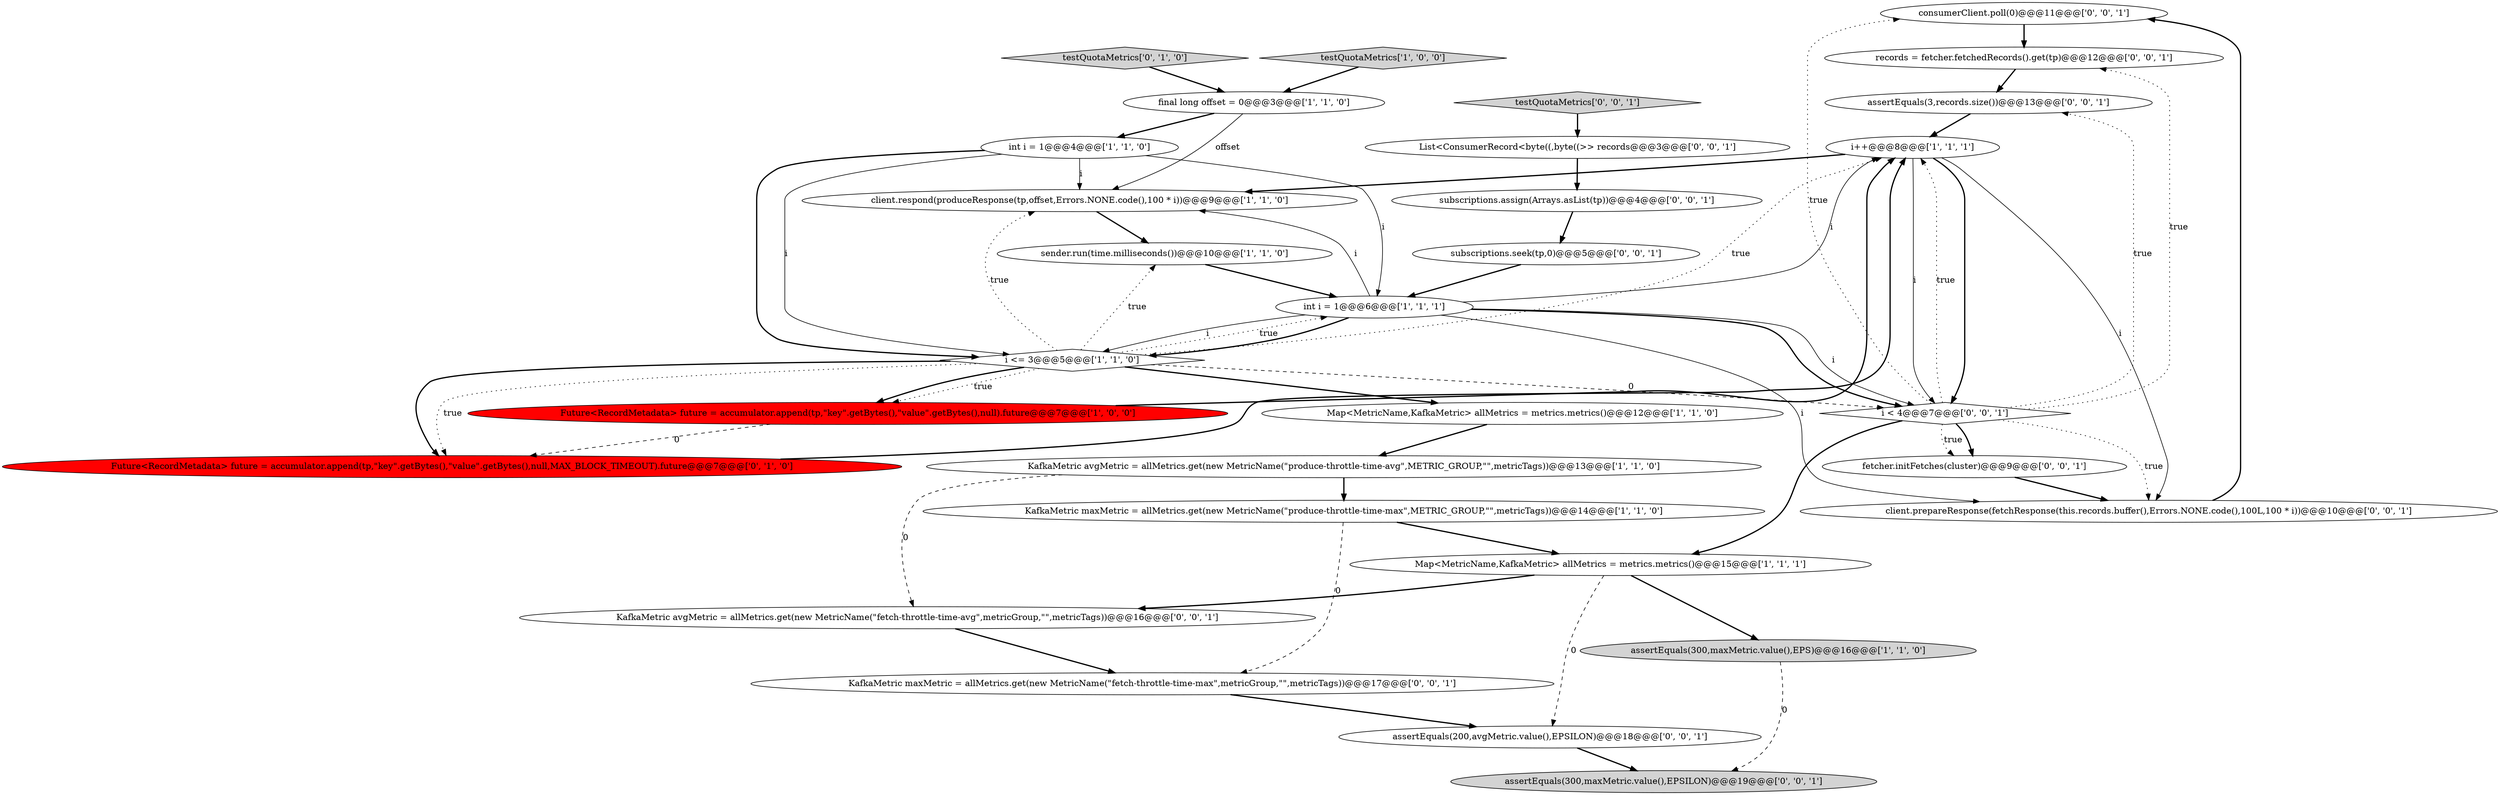 digraph {
18 [style = filled, label = "consumerClient.poll(0)@@@11@@@['0', '0', '1']", fillcolor = white, shape = ellipse image = "AAA0AAABBB3BBB"];
9 [style = filled, label = "Future<RecordMetadata> future = accumulator.append(tp,\"key\".getBytes(),\"value\".getBytes(),null).future@@@7@@@['1', '0', '0']", fillcolor = red, shape = ellipse image = "AAA1AAABBB1BBB"];
10 [style = filled, label = "KafkaMetric avgMetric = allMetrics.get(new MetricName(\"produce-throttle-time-avg\",METRIC_GROUP,\"\",metricTags))@@@13@@@['1', '1', '0']", fillcolor = white, shape = ellipse image = "AAA0AAABBB1BBB"];
26 [style = filled, label = "testQuotaMetrics['0', '0', '1']", fillcolor = lightgray, shape = diamond image = "AAA0AAABBB3BBB"];
28 [style = filled, label = "KafkaMetric maxMetric = allMetrics.get(new MetricName(\"fetch-throttle-time-max\",metricGroup,\"\",metricTags))@@@17@@@['0', '0', '1']", fillcolor = white, shape = ellipse image = "AAA0AAABBB3BBB"];
13 [style = filled, label = "assertEquals(300,maxMetric.value(),EPS)@@@16@@@['1', '1', '0']", fillcolor = lightgray, shape = ellipse image = "AAA0AAABBB1BBB"];
12 [style = filled, label = "Map<MetricName,KafkaMetric> allMetrics = metrics.metrics()@@@15@@@['1', '1', '1']", fillcolor = white, shape = ellipse image = "AAA0AAABBB1BBB"];
8 [style = filled, label = "Map<MetricName,KafkaMetric> allMetrics = metrics.metrics()@@@12@@@['1', '1', '0']", fillcolor = white, shape = ellipse image = "AAA0AAABBB1BBB"];
20 [style = filled, label = "fetcher.initFetches(cluster)@@@9@@@['0', '0', '1']", fillcolor = white, shape = ellipse image = "AAA0AAABBB3BBB"];
22 [style = filled, label = "assertEquals(3,records.size())@@@13@@@['0', '0', '1']", fillcolor = white, shape = ellipse image = "AAA0AAABBB3BBB"];
3 [style = filled, label = "int i = 1@@@4@@@['1', '1', '0']", fillcolor = white, shape = ellipse image = "AAA0AAABBB1BBB"];
2 [style = filled, label = "KafkaMetric maxMetric = allMetrics.get(new MetricName(\"produce-throttle-time-max\",METRIC_GROUP,\"\",metricTags))@@@14@@@['1', '1', '0']", fillcolor = white, shape = ellipse image = "AAA0AAABBB1BBB"];
23 [style = filled, label = "assertEquals(300,maxMetric.value(),EPSILON)@@@19@@@['0', '0', '1']", fillcolor = lightgray, shape = ellipse image = "AAA0AAABBB3BBB"];
16 [style = filled, label = "client.prepareResponse(fetchResponse(this.records.buffer(),Errors.NONE.code(),100L,100 * i))@@@10@@@['0', '0', '1']", fillcolor = white, shape = ellipse image = "AAA0AAABBB3BBB"];
11 [style = filled, label = "i <= 3@@@5@@@['1', '1', '0']", fillcolor = white, shape = diamond image = "AAA0AAABBB1BBB"];
25 [style = filled, label = "assertEquals(200,avgMetric.value(),EPSILON)@@@18@@@['0', '0', '1']", fillcolor = white, shape = ellipse image = "AAA0AAABBB3BBB"];
7 [style = filled, label = "int i = 1@@@6@@@['1', '1', '1']", fillcolor = white, shape = ellipse image = "AAA0AAABBB1BBB"];
29 [style = filled, label = "subscriptions.assign(Arrays.asList(tp))@@@4@@@['0', '0', '1']", fillcolor = white, shape = ellipse image = "AAA0AAABBB3BBB"];
24 [style = filled, label = "i < 4@@@7@@@['0', '0', '1']", fillcolor = white, shape = diamond image = "AAA0AAABBB3BBB"];
5 [style = filled, label = "client.respond(produceResponse(tp,offset,Errors.NONE.code(),100 * i))@@@9@@@['1', '1', '0']", fillcolor = white, shape = ellipse image = "AAA0AAABBB1BBB"];
15 [style = filled, label = "testQuotaMetrics['0', '1', '0']", fillcolor = lightgray, shape = diamond image = "AAA0AAABBB2BBB"];
27 [style = filled, label = "records = fetcher.fetchedRecords().get(tp)@@@12@@@['0', '0', '1']", fillcolor = white, shape = ellipse image = "AAA0AAABBB3BBB"];
1 [style = filled, label = "i++@@@8@@@['1', '1', '1']", fillcolor = white, shape = ellipse image = "AAA0AAABBB1BBB"];
21 [style = filled, label = "List<ConsumerRecord<byte((,byte((>> records@@@3@@@['0', '0', '1']", fillcolor = white, shape = ellipse image = "AAA0AAABBB3BBB"];
0 [style = filled, label = "final long offset = 0@@@3@@@['1', '1', '0']", fillcolor = white, shape = ellipse image = "AAA0AAABBB1BBB"];
19 [style = filled, label = "KafkaMetric avgMetric = allMetrics.get(new MetricName(\"fetch-throttle-time-avg\",metricGroup,\"\",metricTags))@@@16@@@['0', '0', '1']", fillcolor = white, shape = ellipse image = "AAA0AAABBB3BBB"];
14 [style = filled, label = "Future<RecordMetadata> future = accumulator.append(tp,\"key\".getBytes(),\"value\".getBytes(),null,MAX_BLOCK_TIMEOUT).future@@@7@@@['0', '1', '0']", fillcolor = red, shape = ellipse image = "AAA1AAABBB2BBB"];
4 [style = filled, label = "sender.run(time.milliseconds())@@@10@@@['1', '1', '0']", fillcolor = white, shape = ellipse image = "AAA0AAABBB1BBB"];
6 [style = filled, label = "testQuotaMetrics['1', '0', '0']", fillcolor = lightgray, shape = diamond image = "AAA0AAABBB1BBB"];
17 [style = filled, label = "subscriptions.seek(tp,0)@@@5@@@['0', '0', '1']", fillcolor = white, shape = ellipse image = "AAA0AAABBB3BBB"];
1->5 [style = bold, label=""];
0->3 [style = bold, label=""];
11->7 [style = dotted, label="true"];
8->10 [style = bold, label=""];
24->1 [style = dotted, label="true"];
24->12 [style = bold, label=""];
7->11 [style = bold, label=""];
29->17 [style = bold, label=""];
16->18 [style = bold, label=""];
1->24 [style = solid, label="i"];
11->14 [style = bold, label=""];
3->5 [style = solid, label="i"];
25->23 [style = bold, label=""];
10->19 [style = dashed, label="0"];
11->1 [style = dotted, label="true"];
7->1 [style = solid, label="i"];
3->7 [style = solid, label="i"];
11->14 [style = dotted, label="true"];
3->11 [style = bold, label=""];
24->18 [style = dotted, label="true"];
11->9 [style = dotted, label="true"];
11->5 [style = dotted, label="true"];
6->0 [style = bold, label=""];
7->24 [style = solid, label="i"];
11->4 [style = dotted, label="true"];
0->5 [style = solid, label="offset"];
24->27 [style = dotted, label="true"];
11->9 [style = bold, label=""];
27->22 [style = bold, label=""];
13->23 [style = dashed, label="0"];
24->16 [style = dotted, label="true"];
7->16 [style = solid, label="i"];
4->7 [style = bold, label=""];
14->1 [style = bold, label=""];
2->12 [style = bold, label=""];
26->21 [style = bold, label=""];
24->20 [style = bold, label=""];
17->7 [style = bold, label=""];
7->5 [style = solid, label="i"];
1->16 [style = solid, label="i"];
12->13 [style = bold, label=""];
7->24 [style = bold, label=""];
21->29 [style = bold, label=""];
9->14 [style = dashed, label="0"];
20->16 [style = bold, label=""];
12->25 [style = dashed, label="0"];
18->27 [style = bold, label=""];
1->24 [style = bold, label=""];
24->22 [style = dotted, label="true"];
15->0 [style = bold, label=""];
24->20 [style = dotted, label="true"];
5->4 [style = bold, label=""];
11->24 [style = dashed, label="0"];
2->28 [style = dashed, label="0"];
28->25 [style = bold, label=""];
11->8 [style = bold, label=""];
10->2 [style = bold, label=""];
3->11 [style = solid, label="i"];
22->1 [style = bold, label=""];
19->28 [style = bold, label=""];
9->1 [style = bold, label=""];
12->19 [style = bold, label=""];
7->11 [style = solid, label="i"];
}
